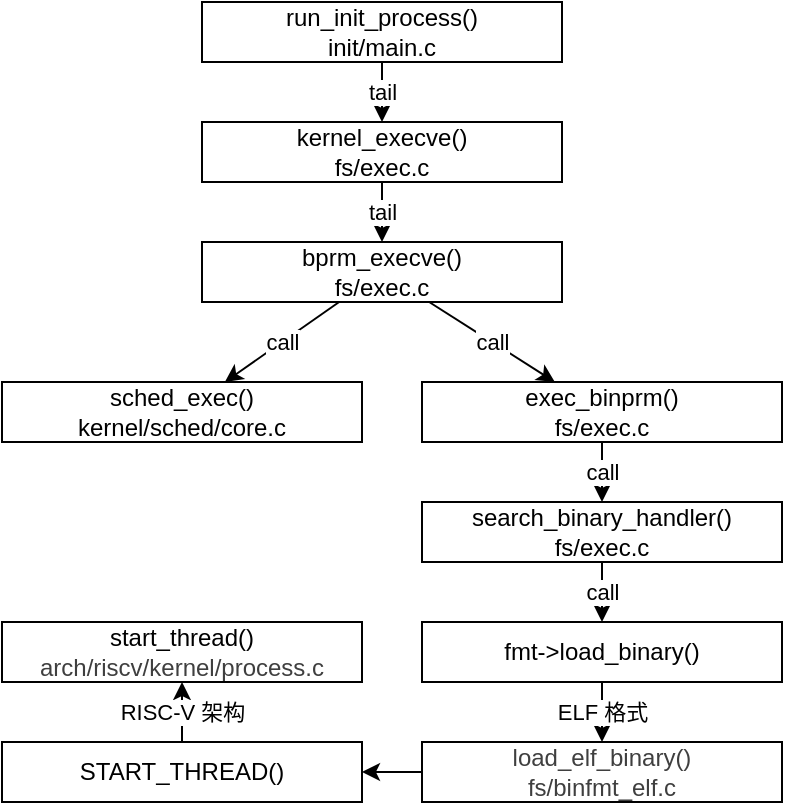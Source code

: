 <mxfile>
    <diagram id="TzJgozIBM5P7kpDw2d6J" name="Page-1">
        <mxGraphModel dx="712" dy="343" grid="1" gridSize="10" guides="1" tooltips="1" connect="1" arrows="1" fold="1" page="1" pageScale="1" pageWidth="850" pageHeight="1100" math="0" shadow="0">
            <root>
                <mxCell id="0"/>
                <mxCell id="1" parent="0"/>
                <mxCell id="2" value="tail" style="edgeStyle=none;html=1;" edge="1" parent="1" source="3" target="4">
                    <mxGeometry relative="1" as="geometry">
                        <mxPoint as="offset"/>
                    </mxGeometry>
                </mxCell>
                <mxCell id="3" value="run_init_process()&lt;div&gt;init/main.c&lt;/div&gt;" style="rounded=0;whiteSpace=wrap;html=1;fontSize=12;" vertex="1" parent="1">
                    <mxGeometry x="200" y="510" width="180" height="30" as="geometry"/>
                </mxCell>
                <mxCell id="6" value="tail" style="edgeStyle=none;html=1;entryX=0.5;entryY=0;entryDx=0;entryDy=0;" edge="1" parent="1" source="4" target="5">
                    <mxGeometry relative="1" as="geometry"/>
                </mxCell>
                <mxCell id="4" value="kernel_execve()&lt;div&gt;fs/exec.c&lt;/div&gt;" style="rounded=0;whiteSpace=wrap;html=1;fontSize=12;" vertex="1" parent="1">
                    <mxGeometry x="200" y="570" width="180" height="30" as="geometry"/>
                </mxCell>
                <mxCell id="8" value="call" style="edgeStyle=none;html=1;" edge="1" parent="1" source="5" target="7">
                    <mxGeometry relative="1" as="geometry"/>
                </mxCell>
                <mxCell id="9" value="call" style="edgeStyle=none;html=1;" edge="1" parent="1" source="5" target="10">
                    <mxGeometry relative="1" as="geometry">
                        <mxPoint x="390" y="700" as="targetPoint"/>
                    </mxGeometry>
                </mxCell>
                <mxCell id="5" value="bprm_execve()&lt;div&gt;fs/exec.c&lt;/div&gt;" style="rounded=0;whiteSpace=wrap;html=1;fontSize=12;" vertex="1" parent="1">
                    <mxGeometry x="200" y="630" width="180" height="30" as="geometry"/>
                </mxCell>
                <mxCell id="7" value="sched_exec()&lt;div&gt;kernel/sched/core.c&lt;/div&gt;" style="rounded=0;whiteSpace=wrap;html=1;fontSize=12;" vertex="1" parent="1">
                    <mxGeometry x="100" y="700" width="180" height="30" as="geometry"/>
                </mxCell>
                <mxCell id="12" value="call" style="edgeStyle=none;html=1;entryX=0.5;entryY=0;entryDx=0;entryDy=0;" edge="1" parent="1" source="10" target="11">
                    <mxGeometry relative="1" as="geometry"/>
                </mxCell>
                <mxCell id="10" value="exec_binprm()&lt;div&gt;fs/exec.c&lt;/div&gt;" style="rounded=0;whiteSpace=wrap;html=1;fontSize=12;" vertex="1" parent="1">
                    <mxGeometry x="310" y="700" width="180" height="30" as="geometry"/>
                </mxCell>
                <mxCell id="14" value="call" style="edgeStyle=none;html=1;" edge="1" parent="1" source="11" target="13">
                    <mxGeometry relative="1" as="geometry"/>
                </mxCell>
                <mxCell id="11" value="search_binary_handler()&lt;div&gt;fs/exec.c&lt;/div&gt;" style="rounded=0;whiteSpace=wrap;html=1;fontSize=12;" vertex="1" parent="1">
                    <mxGeometry x="310" y="760" width="180" height="30" as="geometry"/>
                </mxCell>
                <mxCell id="18" value="ELF 格式" style="edgeStyle=none;html=1;entryX=0.5;entryY=0;entryDx=0;entryDy=0;" edge="1" parent="1" source="13" target="16">
                    <mxGeometry relative="1" as="geometry"/>
                </mxCell>
                <mxCell id="13" value="fmt-&amp;gt;load_binary()" style="rounded=0;whiteSpace=wrap;html=1;fontSize=12;" vertex="1" parent="1">
                    <mxGeometry x="310" y="820" width="180" height="30" as="geometry"/>
                </mxCell>
                <mxCell id="20" value="RISC-V 架构" style="edgeStyle=none;html=1;" edge="1" parent="1" source="15" target="17">
                    <mxGeometry relative="1" as="geometry"/>
                </mxCell>
                <mxCell id="15" value="START_THREAD()" style="rounded=0;whiteSpace=wrap;html=1;fontSize=12;" vertex="1" parent="1">
                    <mxGeometry x="100" y="880" width="180" height="30" as="geometry"/>
                </mxCell>
                <mxCell id="19" style="edgeStyle=none;html=1;" edge="1" parent="1" source="16" target="15">
                    <mxGeometry relative="1" as="geometry"/>
                </mxCell>
                <mxCell id="16" value="&lt;span style=&quot;color: rgb(63, 63, 63);&quot;&gt;load_elf_binary()&lt;/span&gt;&lt;div&gt;&lt;span style=&quot;scrollbar-color: rgb(226, 226, 226) rgb(251, 251, 251); background-color: transparent; color: rgb(63, 63, 63);&quot;&gt;fs/binfmt_elf.c&lt;/span&gt;&lt;/div&gt;" style="rounded=0;whiteSpace=wrap;html=1;fontSize=12;" vertex="1" parent="1">
                    <mxGeometry x="310" y="880" width="180" height="30" as="geometry"/>
                </mxCell>
                <mxCell id="17" value="&lt;div&gt;&lt;font color=&quot;#000000&quot;&gt;&lt;font style=&quot;scrollbar-color: rgb(226, 226, 226) rgb(251, 251, 251);&quot;&gt;start_thread()&lt;/font&gt;&lt;/font&gt;&lt;/div&gt;&lt;div&gt;&lt;font color=&quot;#000000&quot;&gt;&lt;span style=&quot;color: rgb(63, 63, 63); scrollbar-color: rgb(226, 226, 226) rgb(251, 251, 251); background-color: transparent;&quot;&gt;arch/riscv/kernel/process.c&lt;/span&gt;&lt;/font&gt;&lt;/div&gt;" style="rounded=0;whiteSpace=wrap;html=1;fontSize=12;" vertex="1" parent="1">
                    <mxGeometry x="100" y="820" width="180" height="30" as="geometry"/>
                </mxCell>
            </root>
        </mxGraphModel>
    </diagram>
</mxfile>